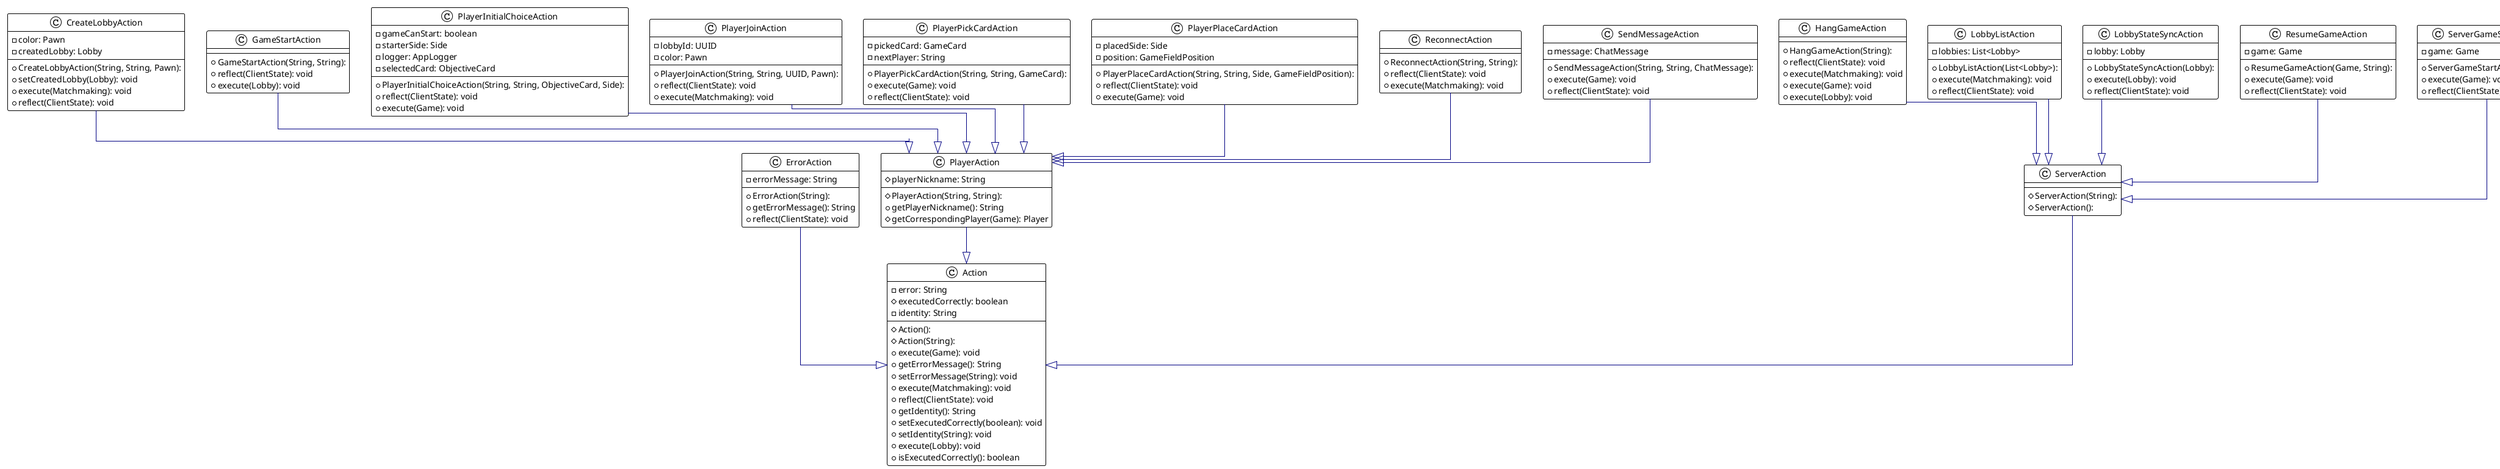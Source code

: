 @startuml
!theme plain
top to bottom direction
skinparam linetype ortho

class Action {
  # Action(): 
  # Action(String): 
  - error: String
  # executedCorrectly: boolean
  - identity: String
  + execute(Game): void
  + getErrorMessage(): String
  + setErrorMessage(String): void
  + execute(Matchmaking): void
  + reflect(ClientState): void
  + getIdentity(): String
  + setExecutedCorrectly(boolean): void
  + setIdentity(String): void
  + execute(Lobby): void
  + isExecutedCorrectly(): boolean
}
class CreateLobbyAction {
  + CreateLobbyAction(String, String, Pawn): 
  - color: Pawn
  - createdLobby: Lobby
  + setCreatedLobby(Lobby): void
  + execute(Matchmaking): void
  + reflect(ClientState): void
}
class ErrorAction {
  + ErrorAction(String): 
  - errorMessage: String
  + getErrorMessage(): String
  + reflect(ClientState): void
}
class GameStartAction {
  + GameStartAction(String, String): 
  + reflect(ClientState): void
  + execute(Lobby): void
}
class HangGameAction {
  + HangGameAction(String): 
  + reflect(ClientState): void
  + execute(Matchmaking): void
  + execute(Game): void
  + execute(Lobby): void
}
class LobbyListAction {
  + LobbyListAction(List<Lobby>): 
  - lobbies: List<Lobby>
  + execute(Matchmaking): void
  + reflect(ClientState): void
}
class LobbyStateSyncAction {
  + LobbyStateSyncAction(Lobby): 
  - lobby: Lobby
  + execute(Lobby): void
  + reflect(ClientState): void
}
class PlayerAction {
  # PlayerAction(String, String): 
  # playerNickname: String
  + getPlayerNickname(): String
  # getCorrespondingPlayer(Game): Player
}
class PlayerInitialChoiceAction {
  + PlayerInitialChoiceAction(String, String, ObjectiveCard, Side): 
  - gameCanStart: boolean
  - starterSide: Side
  - logger: AppLogger
  - selectedCard: ObjectiveCard
  + reflect(ClientState): void
  + execute(Game): void
}
class PlayerJoinAction {
  + PlayerJoinAction(String, String, UUID, Pawn): 
  - lobbyId: UUID
  - color: Pawn
  + reflect(ClientState): void
  + execute(Matchmaking): void
}
class PlayerPickCardAction {
  + PlayerPickCardAction(String, String, GameCard): 
  - pickedCard: GameCard
  - nextPlayer: String
  + execute(Game): void
  + reflect(ClientState): void
}
class PlayerPlaceCardAction {
  + PlayerPlaceCardAction(String, String, Side, GameFieldPosition): 
  - placedSide: Side
  - position: GameFieldPosition
  + reflect(ClientState): void
  + execute(Game): void
}
class ReconnectAction {
  + ReconnectAction(String, String): 
  + reflect(ClientState): void
  + execute(Matchmaking): void
}
class ResumeGameAction {
  + ResumeGameAction(Game, String): 
  - game: Game
  + execute(Game): void
  + reflect(ClientState): void
}
class SendMessageAction {
  + SendMessageAction(String, String, ChatMessage): 
  - message: ChatMessage
  + execute(Game): void
  + reflect(ClientState): void
}
class ServerAction {
  # ServerAction(String): 
  # ServerAction(): 
}
class ServerGameStartAction {
  + ServerGameStartAction(Game): 
  - game: Game
  + execute(Game): void
  + reflect(ClientState): void
}

CreateLobbyAction          -[#000082,plain]-^  PlayerAction              
ErrorAction                -[#000082,plain]-^  Action                    
GameStartAction            -[#000082,plain]-^  PlayerAction              
HangGameAction             -[#000082,plain]-^  ServerAction              
LobbyListAction            -[#000082,plain]-^  ServerAction              
LobbyStateSyncAction       -[#000082,plain]-^  ServerAction              
PlayerAction               -[#000082,plain]-^  Action                    
PlayerInitialChoiceAction  -[#000082,plain]-^  PlayerAction              
PlayerJoinAction           -[#000082,plain]-^  PlayerAction              
PlayerPickCardAction       -[#000082,plain]-^  PlayerAction              
PlayerPlaceCardAction      -[#000082,plain]-^  PlayerAction              
ReconnectAction            -[#000082,plain]-^  PlayerAction              
ResumeGameAction           -[#000082,plain]-^  ServerAction              
SendMessageAction          -[#000082,plain]-^  PlayerAction              
ServerAction               -[#000082,plain]-^  Action                    
ServerGameStartAction      -[#000082,plain]-^  ServerAction
@enduml

